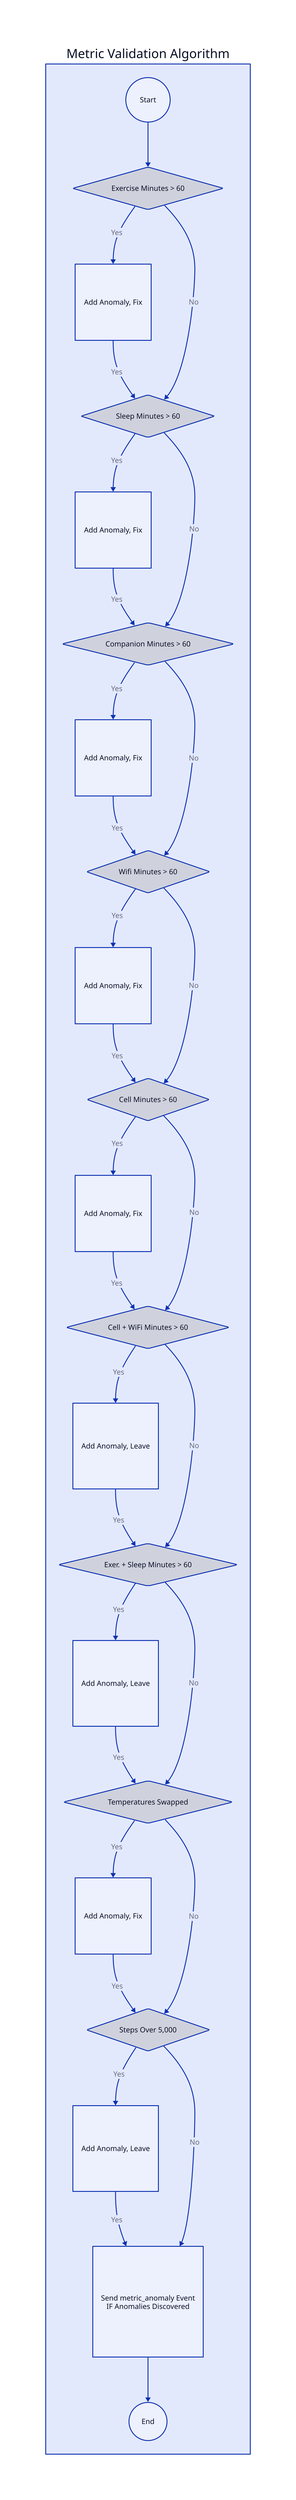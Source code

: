 Metric Validation Algorithm {
  start: Start {
    shape: circle
  }
  sendEvent: Send metric_anomaly Event \n IF Anomalies Discovered {
    shape: square
  }
  end: End {
    shape: circle
  }

  exer60: Exercise Minutes > 60 {
    shape: diamond
  }
  exer60Event: Add Anomaly, Fix {
    shape: square
  }
  sleep60: Sleep Minutes > 60 {
    shape: diamond
  }  
  sleep60Event: Add Anomaly, Fix {
    shape: square
  }
  comp60: Companion Minutes > 60 {
    shape: diamond
  }  
  comp60Event: Add Anomaly, Fix {
    shape: square
  }
  wifi60: Wifi Minutes > 60 {
    shape: diamond
  }  
  wifi60Event: Add Anomaly, Fix {
    shape: square
  }
  cell60: Cell Minutes > 60 {
    shape: diamond
  }  
  cell60Event: Add Anomaly, Fix {
    shape: square
  }

  connectivity60: Cell + WiFi Minutes > 60 {
    shape: diamond
  }  
  connectivity60Event: Add Anomaly, Leave {
    shape: square
  }
  activity60: Exer. + Sleep Minutes > 60 {
    shape: diamond
  }  
  activity60Event: Add Anomaly, Leave {
    shape: square
  }

  tempSwapped: Temperatures Swapped {
    shape: diamond
  }
  tempSwappedEvent: Add Anomaly, Fix {
    shape: square
  }

  stepsHuge: Steps Over 5,000 {
    shape: diamond
  }
  stepsHugeEvent: Add Anomaly, Leave {
    shape: square
  }

  start -> exer60
  exer60 -> exer60Event -> sleep60: Yes
  exer60 -> sleep60: No
  sleep60 -> sleep60Event -> comp60: Yes
  sleep60 -> comp60: No
  comp60 -> comp60Event -> wifi60: Yes
  comp60 -> wifi60: No
  wifi60 -> wifi60Event -> cell60: Yes
  wifi60 -> cell60: No
  cell60 -> cell60Event -> connectivity60: Yes
  cell60 -> connectivity60: No
  connectivity60 -> connectivity60Event -> activity60: Yes
  connectivity60 -> activity60: No
  activity60 -> activity60Event -> tempSwapped: Yes
  activity60 -> tempSwapped: No
  tempSwapped -> tempSwappedEvent -> stepsHuge: Yes
  tempSwapped -> stepsHuge: No

  stepsHuge -> stepsHugeEvent -> sendEvent: Yes
  stepsHuge -> sendEvent: No

  sendEvent -> end
}